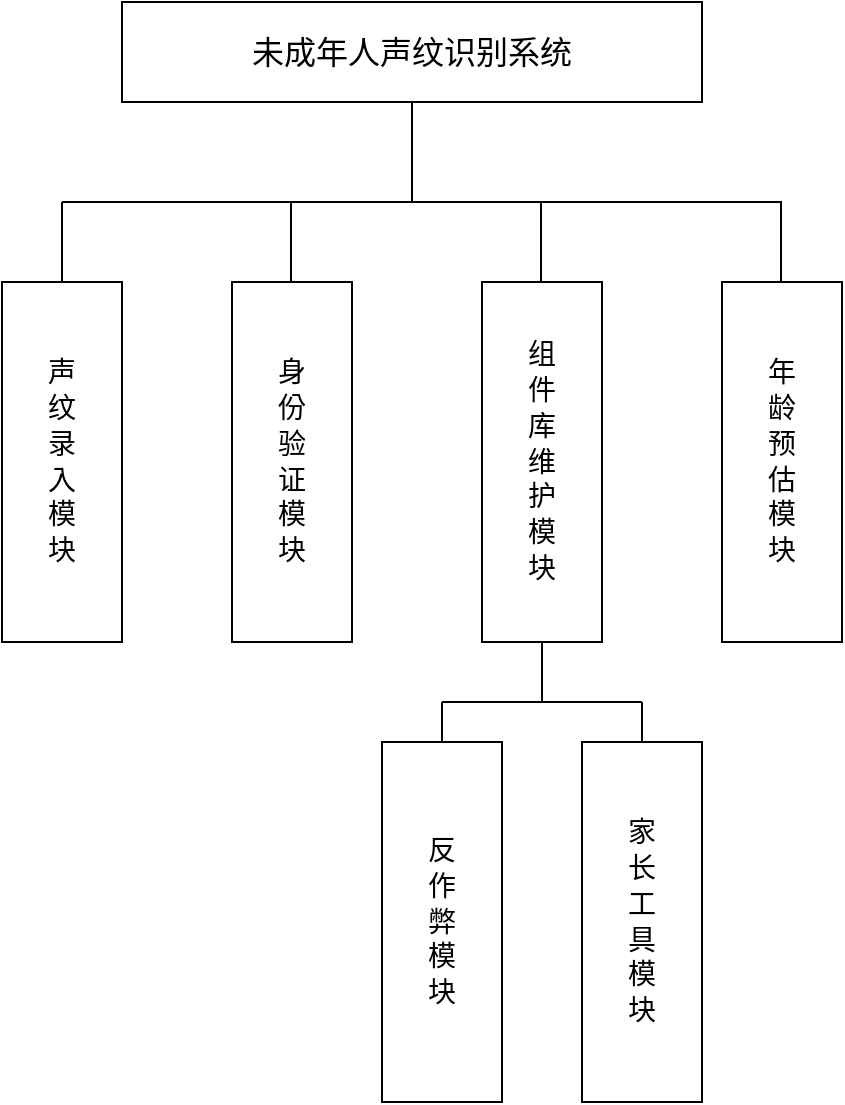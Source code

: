 <mxfile version="21.3.2" type="github">
  <diagram name="第 1 页" id="qxFvXThLtAo2v-lgIXkB">
    <mxGraphModel dx="1238" dy="738" grid="1" gridSize="10" guides="1" tooltips="1" connect="1" arrows="1" fold="1" page="1" pageScale="1" pageWidth="1169" pageHeight="1654" math="0" shadow="0">
      <root>
        <mxCell id="0" />
        <mxCell id="1" parent="0" />
        <mxCell id="XdK48-brnCSBcdvxnuth-1" value="&lt;font style=&quot;font-size: 16px;&quot; face=&quot;Lucida Console&quot;&gt;未成年人声纹识别系统&lt;/font&gt;" style="rounded=0;whiteSpace=wrap;html=1;" vertex="1" parent="1">
          <mxGeometry x="470" y="100" width="290" height="50" as="geometry" />
        </mxCell>
        <mxCell id="XdK48-brnCSBcdvxnuth-2" value="&lt;font face=&quot;Lucida Console&quot;&gt;声&lt;br&gt;纹&lt;br&gt;录&lt;br&gt;入&lt;br&gt;模&lt;br&gt;块&lt;/font&gt;" style="rounded=0;whiteSpace=wrap;html=1;fontSize=14;" vertex="1" parent="1">
          <mxGeometry x="410" y="240" width="60" height="180" as="geometry" />
        </mxCell>
        <mxCell id="XdK48-brnCSBcdvxnuth-4" value="&lt;font face=&quot;Lucida Console&quot; style=&quot;font-size: 14px;&quot;&gt;身&lt;br&gt;份&lt;br&gt;验&lt;br&gt;证&lt;br&gt;模&lt;br&gt;块&lt;/font&gt;" style="rounded=0;whiteSpace=wrap;html=1;fontSize=14;" vertex="1" parent="1">
          <mxGeometry x="525" y="240" width="60" height="180" as="geometry" />
        </mxCell>
        <mxCell id="XdK48-brnCSBcdvxnuth-5" value="&lt;font style=&quot;font-size: 14px;&quot; face=&quot;Lucida Console&quot;&gt;组&lt;br&gt;件&lt;br&gt;库&lt;br&gt;维&lt;br&gt;护&lt;br&gt;模&lt;br&gt;块&lt;/font&gt;" style="rounded=0;whiteSpace=wrap;html=1;fontSize=14;" vertex="1" parent="1">
          <mxGeometry x="650" y="240" width="60" height="180" as="geometry" />
        </mxCell>
        <mxCell id="XdK48-brnCSBcdvxnuth-6" value="&lt;font style=&quot;font-size: 14px;&quot; face=&quot;Lucida Console&quot;&gt;年&lt;br&gt;龄&lt;br&gt;预&lt;br&gt;估&lt;br&gt;模&lt;br&gt;块&lt;/font&gt;" style="rounded=0;whiteSpace=wrap;html=1;fontSize=14;" vertex="1" parent="1">
          <mxGeometry x="770" y="240" width="60" height="180" as="geometry" />
        </mxCell>
        <mxCell id="XdK48-brnCSBcdvxnuth-8" value="&lt;font face=&quot;Lucida Console&quot; style=&quot;font-size: 14px;&quot;&gt;反&lt;br&gt;作&lt;br&gt;弊&lt;br&gt;模&lt;br&gt;块&lt;/font&gt;" style="rounded=0;whiteSpace=wrap;html=1;fontSize=14;" vertex="1" parent="1">
          <mxGeometry x="600" y="470" width="60" height="180" as="geometry" />
        </mxCell>
        <mxCell id="XdK48-brnCSBcdvxnuth-10" value="&lt;font style=&quot;font-size: 14px;&quot; face=&quot;Lucida Console&quot;&gt;家&lt;br&gt;长&lt;br&gt;工&lt;br&gt;具&lt;br&gt;模&lt;br&gt;块&lt;/font&gt;" style="rounded=0;whiteSpace=wrap;html=1;fontSize=14;" vertex="1" parent="1">
          <mxGeometry x="700" y="470" width="60" height="180" as="geometry" />
        </mxCell>
        <mxCell id="XdK48-brnCSBcdvxnuth-12" value="" style="endArrow=none;html=1;rounded=0;" edge="1" parent="1">
          <mxGeometry width="50" height="50" relative="1" as="geometry">
            <mxPoint x="440" y="200" as="sourcePoint" />
            <mxPoint x="800" y="200" as="targetPoint" />
            <Array as="points">
              <mxPoint x="620" y="200" />
            </Array>
          </mxGeometry>
        </mxCell>
        <mxCell id="XdK48-brnCSBcdvxnuth-13" value="" style="endArrow=none;html=1;rounded=0;entryX=0.5;entryY=1;entryDx=0;entryDy=0;" edge="1" parent="1" target="XdK48-brnCSBcdvxnuth-1">
          <mxGeometry width="50" height="50" relative="1" as="geometry">
            <mxPoint x="615" y="200" as="sourcePoint" />
            <mxPoint x="570" y="350" as="targetPoint" />
          </mxGeometry>
        </mxCell>
        <mxCell id="XdK48-brnCSBcdvxnuth-14" value="" style="endArrow=none;html=1;rounded=0;exitX=0.5;exitY=0;exitDx=0;exitDy=0;" edge="1" parent="1" source="XdK48-brnCSBcdvxnuth-2">
          <mxGeometry width="50" height="50" relative="1" as="geometry">
            <mxPoint x="520" y="400" as="sourcePoint" />
            <mxPoint x="440" y="200" as="targetPoint" />
            <Array as="points">
              <mxPoint x="440" y="210" />
            </Array>
          </mxGeometry>
        </mxCell>
        <mxCell id="XdK48-brnCSBcdvxnuth-15" value="" style="endArrow=none;html=1;rounded=0;exitX=0.5;exitY=0;exitDx=0;exitDy=0;" edge="1" parent="1">
          <mxGeometry width="50" height="50" relative="1" as="geometry">
            <mxPoint x="554.5" y="240" as="sourcePoint" />
            <mxPoint x="554.5" y="200" as="targetPoint" />
            <Array as="points">
              <mxPoint x="554.5" y="220" />
              <mxPoint x="554.5" y="210" />
            </Array>
          </mxGeometry>
        </mxCell>
        <mxCell id="XdK48-brnCSBcdvxnuth-16" value="" style="endArrow=none;html=1;rounded=0;exitX=0.5;exitY=0;exitDx=0;exitDy=0;" edge="1" parent="1">
          <mxGeometry width="50" height="50" relative="1" as="geometry">
            <mxPoint x="679.5" y="240" as="sourcePoint" />
            <mxPoint x="679.5" y="200" as="targetPoint" />
            <Array as="points">
              <mxPoint x="679.5" y="230" />
              <mxPoint x="679.5" y="210" />
            </Array>
          </mxGeometry>
        </mxCell>
        <mxCell id="XdK48-brnCSBcdvxnuth-18" value="" style="endArrow=none;html=1;rounded=0;exitX=0.5;exitY=0;exitDx=0;exitDy=0;" edge="1" parent="1">
          <mxGeometry width="50" height="50" relative="1" as="geometry">
            <mxPoint x="799.5" y="240" as="sourcePoint" />
            <mxPoint x="799.5" y="200" as="targetPoint" />
            <Array as="points">
              <mxPoint x="799.5" y="210" />
            </Array>
          </mxGeometry>
        </mxCell>
        <mxCell id="XdK48-brnCSBcdvxnuth-19" value="" style="endArrow=none;html=1;rounded=0;" edge="1" parent="1">
          <mxGeometry width="50" height="50" relative="1" as="geometry">
            <mxPoint x="630" y="450" as="sourcePoint" />
            <mxPoint x="730" y="450" as="targetPoint" />
          </mxGeometry>
        </mxCell>
        <mxCell id="XdK48-brnCSBcdvxnuth-20" value="" style="endArrow=none;html=1;rounded=0;exitX=0.5;exitY=0;exitDx=0;exitDy=0;" edge="1" parent="1" source="XdK48-brnCSBcdvxnuth-8">
          <mxGeometry width="50" height="50" relative="1" as="geometry">
            <mxPoint x="490" y="420" as="sourcePoint" />
            <mxPoint x="630" y="450" as="targetPoint" />
          </mxGeometry>
        </mxCell>
        <mxCell id="XdK48-brnCSBcdvxnuth-21" value="" style="endArrow=none;html=1;rounded=0;exitX=0.5;exitY=0;exitDx=0;exitDy=0;" edge="1" parent="1" source="XdK48-brnCSBcdvxnuth-10">
          <mxGeometry width="50" height="50" relative="1" as="geometry">
            <mxPoint x="440" y="570" as="sourcePoint" />
            <mxPoint x="730" y="450" as="targetPoint" />
          </mxGeometry>
        </mxCell>
        <mxCell id="XdK48-brnCSBcdvxnuth-22" value="" style="endArrow=none;html=1;rounded=0;entryX=0.5;entryY=1;entryDx=0;entryDy=0;" edge="1" parent="1" target="XdK48-brnCSBcdvxnuth-5">
          <mxGeometry width="50" height="50" relative="1" as="geometry">
            <mxPoint x="680" y="450" as="sourcePoint" />
            <mxPoint x="490" y="510" as="targetPoint" />
          </mxGeometry>
        </mxCell>
      </root>
    </mxGraphModel>
  </diagram>
</mxfile>
